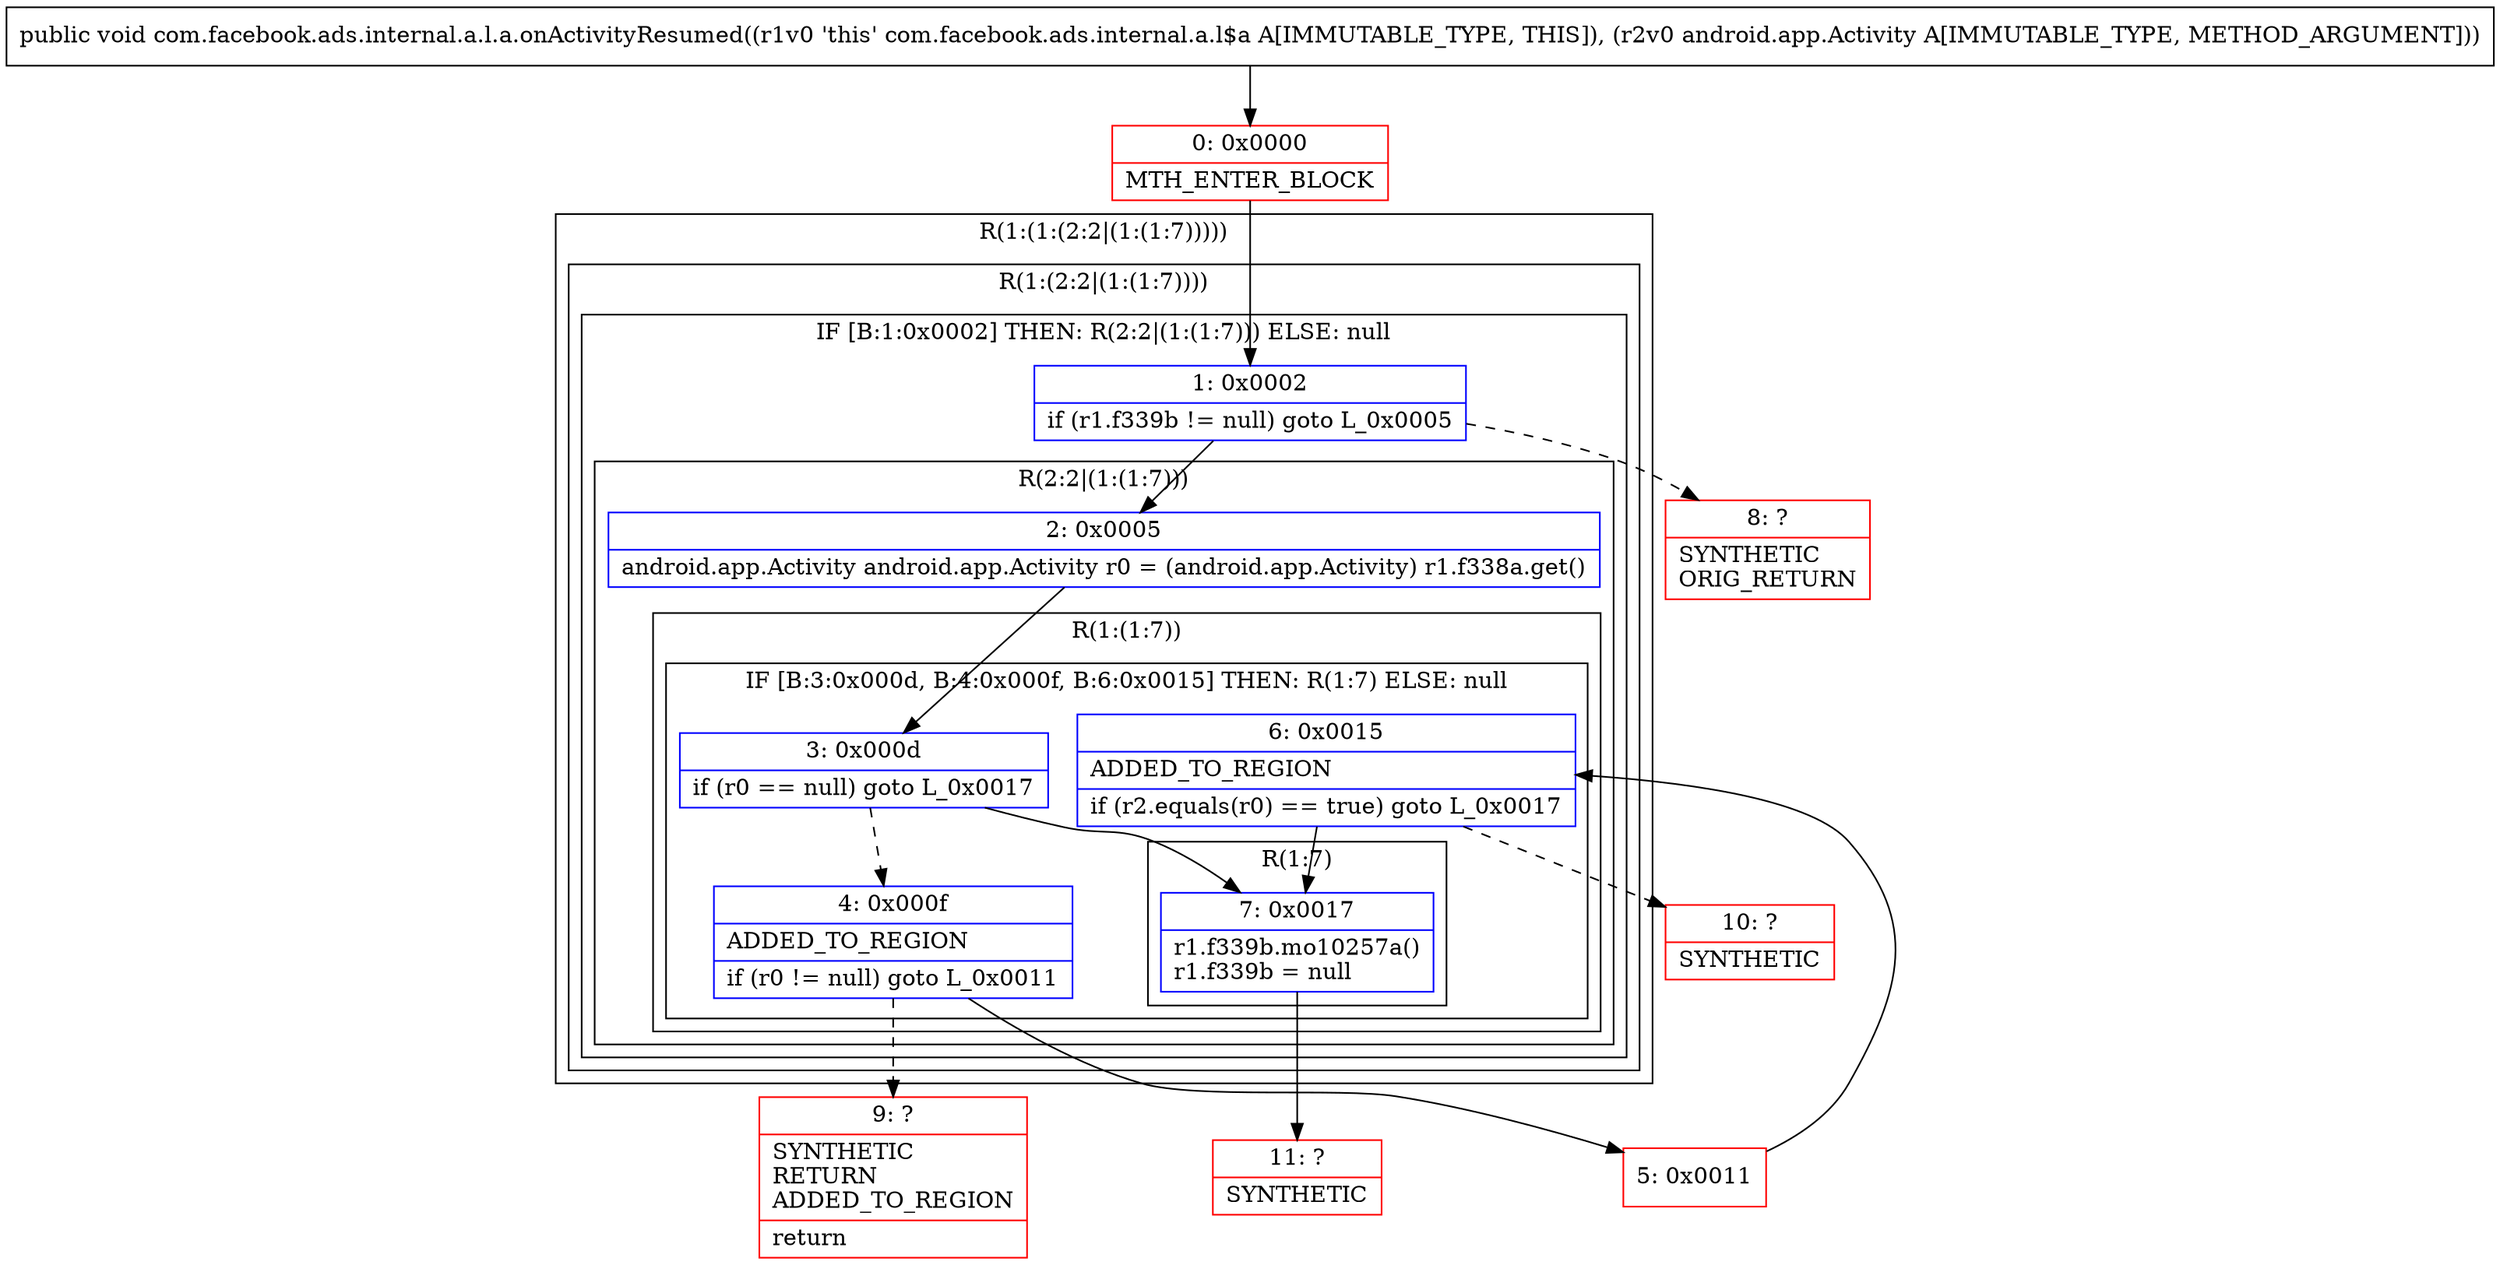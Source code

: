 digraph "CFG forcom.facebook.ads.internal.a.l.a.onActivityResumed(Landroid\/app\/Activity;)V" {
subgraph cluster_Region_1434557279 {
label = "R(1:(1:(2:2|(1:(1:7)))))";
node [shape=record,color=blue];
subgraph cluster_Region_2032917485 {
label = "R(1:(2:2|(1:(1:7))))";
node [shape=record,color=blue];
subgraph cluster_IfRegion_488869846 {
label = "IF [B:1:0x0002] THEN: R(2:2|(1:(1:7))) ELSE: null";
node [shape=record,color=blue];
Node_1 [shape=record,label="{1\:\ 0x0002|if (r1.f339b != null) goto L_0x0005\l}"];
subgraph cluster_Region_1334672745 {
label = "R(2:2|(1:(1:7)))";
node [shape=record,color=blue];
Node_2 [shape=record,label="{2\:\ 0x0005|android.app.Activity android.app.Activity r0 = (android.app.Activity) r1.f338a.get()\l}"];
subgraph cluster_Region_63882769 {
label = "R(1:(1:7))";
node [shape=record,color=blue];
subgraph cluster_IfRegion_1260634626 {
label = "IF [B:3:0x000d, B:4:0x000f, B:6:0x0015] THEN: R(1:7) ELSE: null";
node [shape=record,color=blue];
Node_3 [shape=record,label="{3\:\ 0x000d|if (r0 == null) goto L_0x0017\l}"];
Node_4 [shape=record,label="{4\:\ 0x000f|ADDED_TO_REGION\l|if (r0 != null) goto L_0x0011\l}"];
Node_6 [shape=record,label="{6\:\ 0x0015|ADDED_TO_REGION\l|if (r2.equals(r0) == true) goto L_0x0017\l}"];
subgraph cluster_Region_1514995284 {
label = "R(1:7)";
node [shape=record,color=blue];
Node_7 [shape=record,label="{7\:\ 0x0017|r1.f339b.mo10257a()\lr1.f339b = null\l}"];
}
}
}
}
}
}
}
Node_0 [shape=record,color=red,label="{0\:\ 0x0000|MTH_ENTER_BLOCK\l}"];
Node_5 [shape=record,color=red,label="{5\:\ 0x0011}"];
Node_8 [shape=record,color=red,label="{8\:\ ?|SYNTHETIC\lORIG_RETURN\l}"];
Node_9 [shape=record,color=red,label="{9\:\ ?|SYNTHETIC\lRETURN\lADDED_TO_REGION\l|return\l}"];
Node_10 [shape=record,color=red,label="{10\:\ ?|SYNTHETIC\l}"];
Node_11 [shape=record,color=red,label="{11\:\ ?|SYNTHETIC\l}"];
MethodNode[shape=record,label="{public void com.facebook.ads.internal.a.l.a.onActivityResumed((r1v0 'this' com.facebook.ads.internal.a.l$a A[IMMUTABLE_TYPE, THIS]), (r2v0 android.app.Activity A[IMMUTABLE_TYPE, METHOD_ARGUMENT])) }"];
MethodNode -> Node_0;
Node_1 -> Node_2;
Node_1 -> Node_8[style=dashed];
Node_2 -> Node_3;
Node_3 -> Node_4[style=dashed];
Node_3 -> Node_7;
Node_4 -> Node_5;
Node_4 -> Node_9[style=dashed];
Node_6 -> Node_7;
Node_6 -> Node_10[style=dashed];
Node_7 -> Node_11;
Node_0 -> Node_1;
Node_5 -> Node_6;
}


